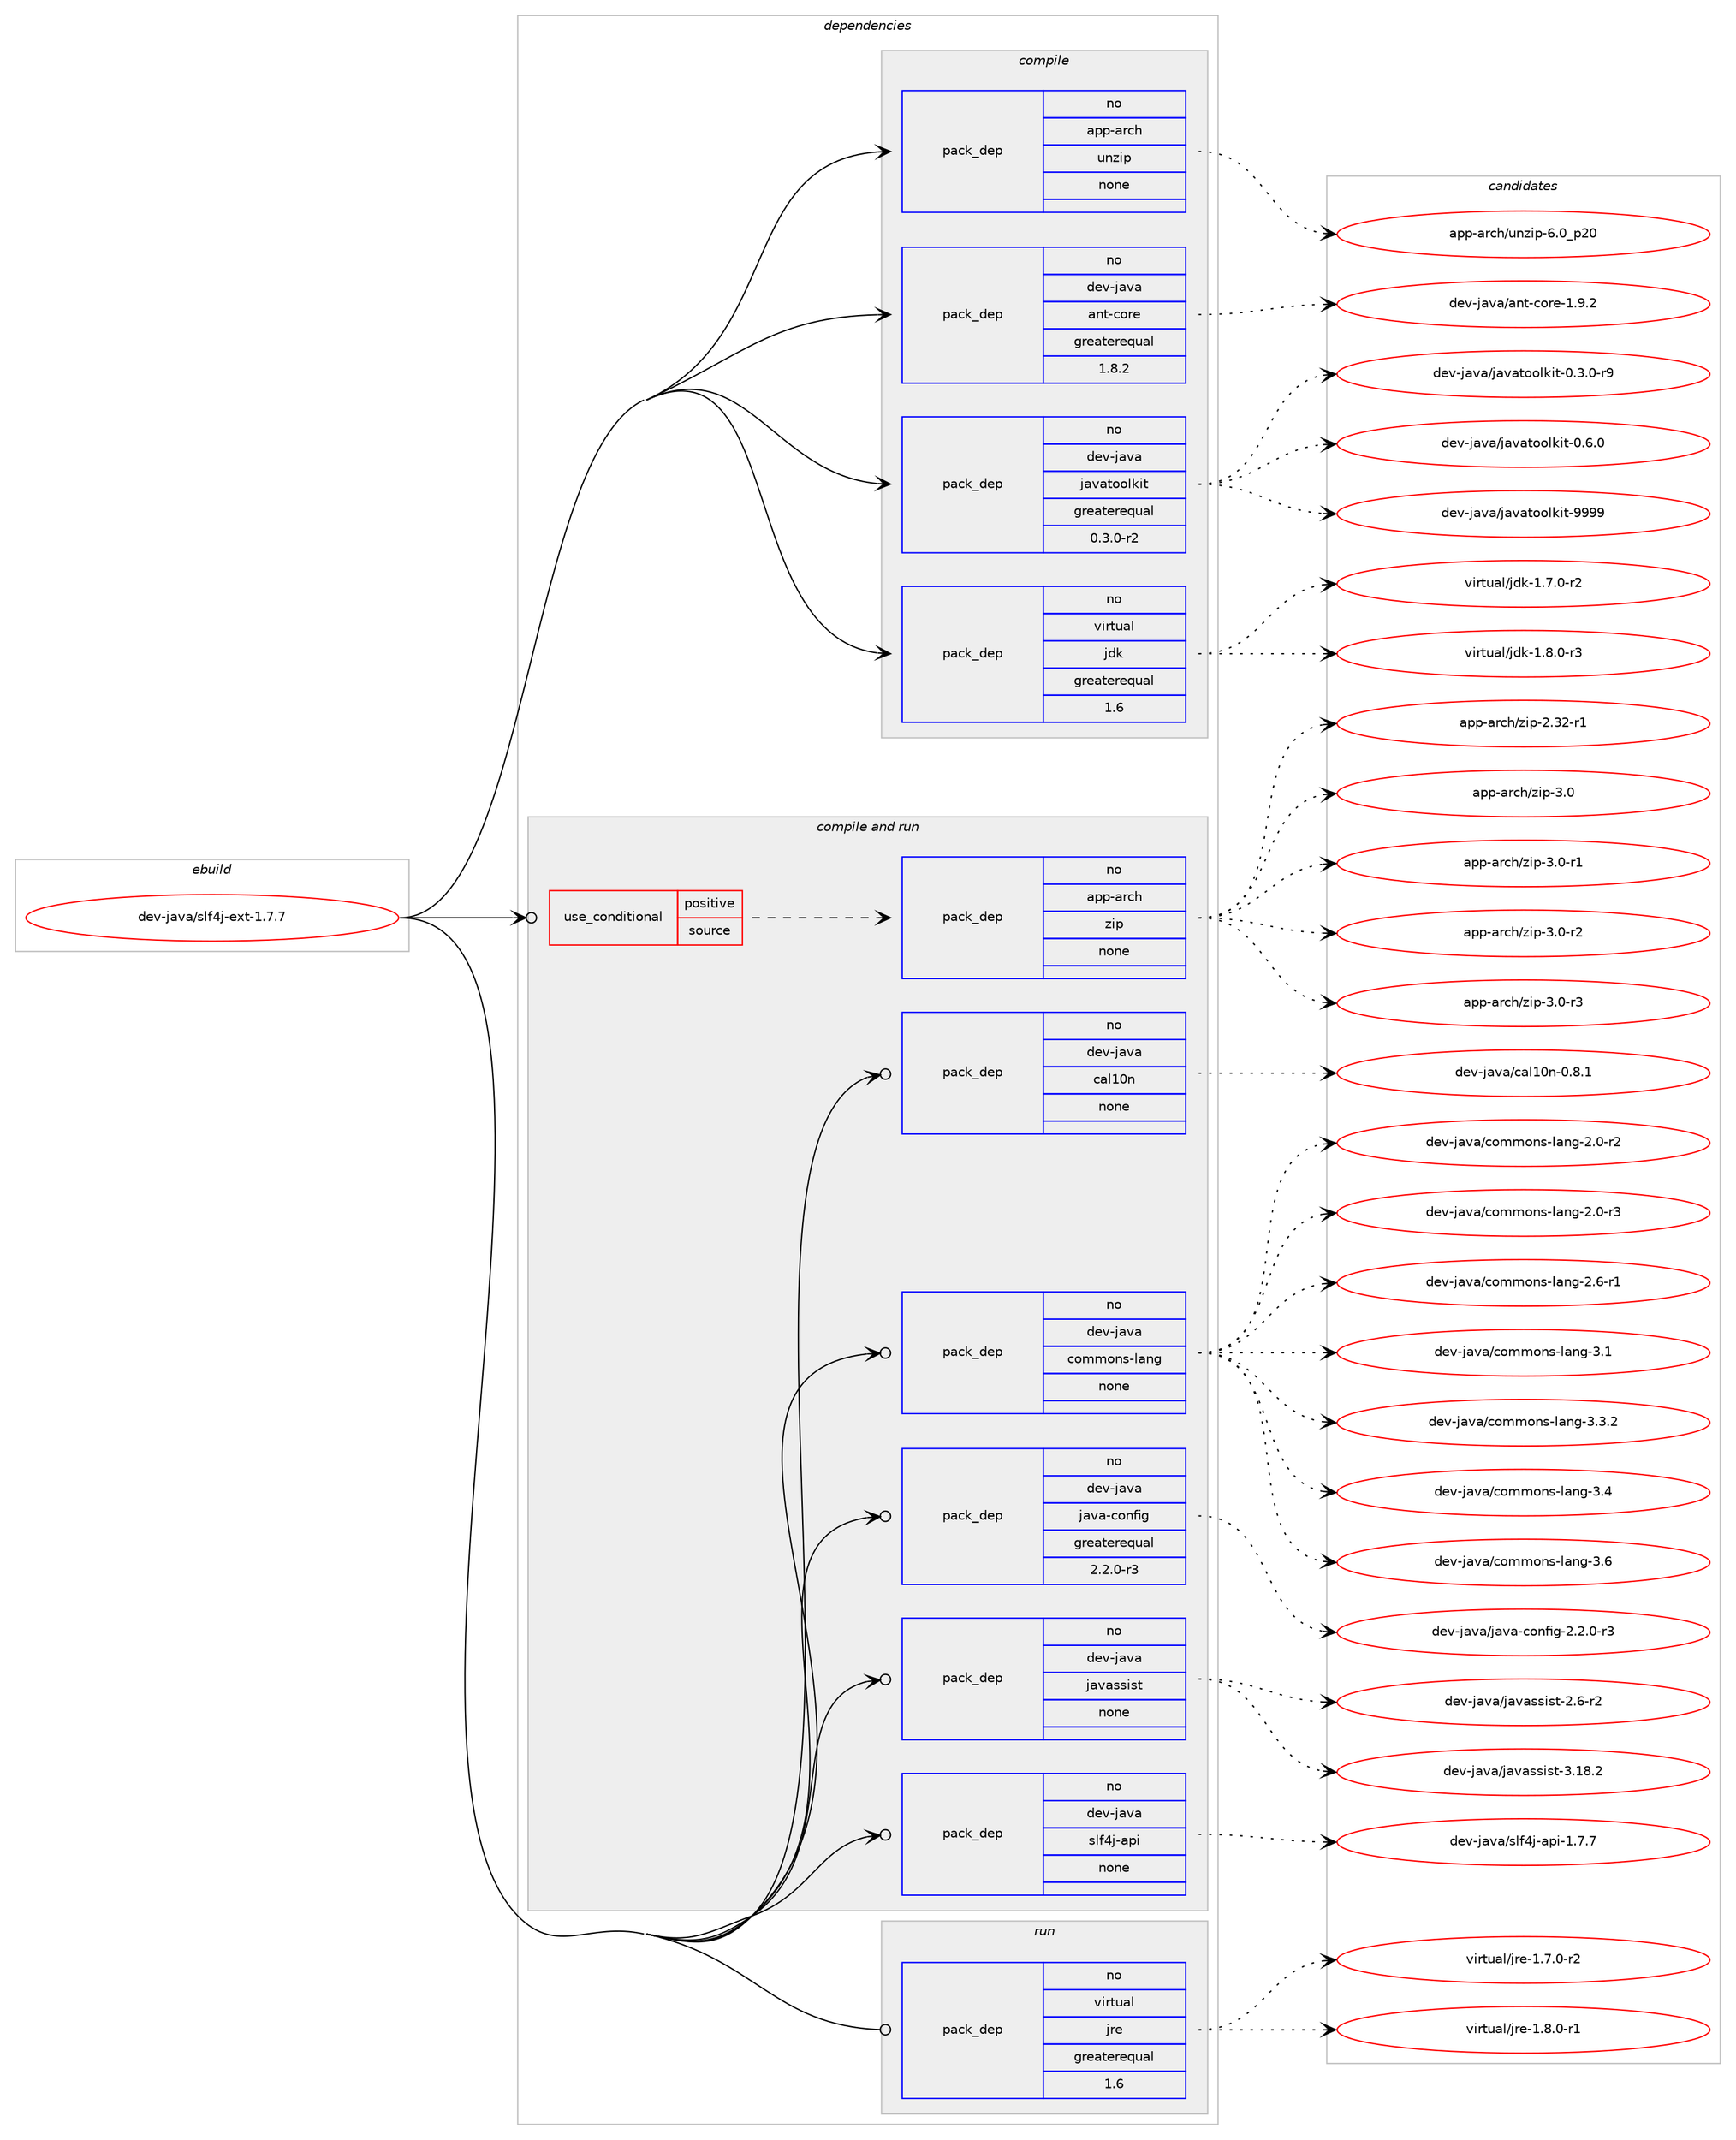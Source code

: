 digraph prolog {

# *************
# Graph options
# *************

newrank=true;
concentrate=true;
compound=true;
graph [rankdir=LR,fontname=Helvetica,fontsize=10,ranksep=1.5];#, ranksep=2.5, nodesep=0.2];
edge  [arrowhead=vee];
node  [fontname=Helvetica,fontsize=10];

# **********
# The ebuild
# **********

subgraph cluster_leftcol {
color=gray;
rank=same;
label=<<i>ebuild</i>>;
id [label="dev-java/slf4j-ext-1.7.7", color=red, width=4, href="../dev-java/slf4j-ext-1.7.7.svg"];
}

# ****************
# The dependencies
# ****************

subgraph cluster_midcol {
color=gray;
label=<<i>dependencies</i>>;
subgraph cluster_compile {
fillcolor="#eeeeee";
style=filled;
label=<<i>compile</i>>;
subgraph pack79188 {
dependency104759 [label=<<TABLE BORDER="0" CELLBORDER="1" CELLSPACING="0" CELLPADDING="4" WIDTH="220"><TR><TD ROWSPAN="6" CELLPADDING="30">pack_dep</TD></TR><TR><TD WIDTH="110">no</TD></TR><TR><TD>app-arch</TD></TR><TR><TD>unzip</TD></TR><TR><TD>none</TD></TR><TR><TD></TD></TR></TABLE>>, shape=none, color=blue];
}
id:e -> dependency104759:w [weight=20,style="solid",arrowhead="vee"];
subgraph pack79189 {
dependency104760 [label=<<TABLE BORDER="0" CELLBORDER="1" CELLSPACING="0" CELLPADDING="4" WIDTH="220"><TR><TD ROWSPAN="6" CELLPADDING="30">pack_dep</TD></TR><TR><TD WIDTH="110">no</TD></TR><TR><TD>dev-java</TD></TR><TR><TD>ant-core</TD></TR><TR><TD>greaterequal</TD></TR><TR><TD>1.8.2</TD></TR></TABLE>>, shape=none, color=blue];
}
id:e -> dependency104760:w [weight=20,style="solid",arrowhead="vee"];
subgraph pack79190 {
dependency104761 [label=<<TABLE BORDER="0" CELLBORDER="1" CELLSPACING="0" CELLPADDING="4" WIDTH="220"><TR><TD ROWSPAN="6" CELLPADDING="30">pack_dep</TD></TR><TR><TD WIDTH="110">no</TD></TR><TR><TD>dev-java</TD></TR><TR><TD>javatoolkit</TD></TR><TR><TD>greaterequal</TD></TR><TR><TD>0.3.0-r2</TD></TR></TABLE>>, shape=none, color=blue];
}
id:e -> dependency104761:w [weight=20,style="solid",arrowhead="vee"];
subgraph pack79191 {
dependency104762 [label=<<TABLE BORDER="0" CELLBORDER="1" CELLSPACING="0" CELLPADDING="4" WIDTH="220"><TR><TD ROWSPAN="6" CELLPADDING="30">pack_dep</TD></TR><TR><TD WIDTH="110">no</TD></TR><TR><TD>virtual</TD></TR><TR><TD>jdk</TD></TR><TR><TD>greaterequal</TD></TR><TR><TD>1.6</TD></TR></TABLE>>, shape=none, color=blue];
}
id:e -> dependency104762:w [weight=20,style="solid",arrowhead="vee"];
}
subgraph cluster_compileandrun {
fillcolor="#eeeeee";
style=filled;
label=<<i>compile and run</i>>;
subgraph cond22537 {
dependency104763 [label=<<TABLE BORDER="0" CELLBORDER="1" CELLSPACING="0" CELLPADDING="4"><TR><TD ROWSPAN="3" CELLPADDING="10">use_conditional</TD></TR><TR><TD>positive</TD></TR><TR><TD>source</TD></TR></TABLE>>, shape=none, color=red];
subgraph pack79192 {
dependency104764 [label=<<TABLE BORDER="0" CELLBORDER="1" CELLSPACING="0" CELLPADDING="4" WIDTH="220"><TR><TD ROWSPAN="6" CELLPADDING="30">pack_dep</TD></TR><TR><TD WIDTH="110">no</TD></TR><TR><TD>app-arch</TD></TR><TR><TD>zip</TD></TR><TR><TD>none</TD></TR><TR><TD></TD></TR></TABLE>>, shape=none, color=blue];
}
dependency104763:e -> dependency104764:w [weight=20,style="dashed",arrowhead="vee"];
}
id:e -> dependency104763:w [weight=20,style="solid",arrowhead="odotvee"];
subgraph pack79193 {
dependency104765 [label=<<TABLE BORDER="0" CELLBORDER="1" CELLSPACING="0" CELLPADDING="4" WIDTH="220"><TR><TD ROWSPAN="6" CELLPADDING="30">pack_dep</TD></TR><TR><TD WIDTH="110">no</TD></TR><TR><TD>dev-java</TD></TR><TR><TD>cal10n</TD></TR><TR><TD>none</TD></TR><TR><TD></TD></TR></TABLE>>, shape=none, color=blue];
}
id:e -> dependency104765:w [weight=20,style="solid",arrowhead="odotvee"];
subgraph pack79194 {
dependency104766 [label=<<TABLE BORDER="0" CELLBORDER="1" CELLSPACING="0" CELLPADDING="4" WIDTH="220"><TR><TD ROWSPAN="6" CELLPADDING="30">pack_dep</TD></TR><TR><TD WIDTH="110">no</TD></TR><TR><TD>dev-java</TD></TR><TR><TD>commons-lang</TD></TR><TR><TD>none</TD></TR><TR><TD></TD></TR></TABLE>>, shape=none, color=blue];
}
id:e -> dependency104766:w [weight=20,style="solid",arrowhead="odotvee"];
subgraph pack79195 {
dependency104767 [label=<<TABLE BORDER="0" CELLBORDER="1" CELLSPACING="0" CELLPADDING="4" WIDTH="220"><TR><TD ROWSPAN="6" CELLPADDING="30">pack_dep</TD></TR><TR><TD WIDTH="110">no</TD></TR><TR><TD>dev-java</TD></TR><TR><TD>java-config</TD></TR><TR><TD>greaterequal</TD></TR><TR><TD>2.2.0-r3</TD></TR></TABLE>>, shape=none, color=blue];
}
id:e -> dependency104767:w [weight=20,style="solid",arrowhead="odotvee"];
subgraph pack79196 {
dependency104768 [label=<<TABLE BORDER="0" CELLBORDER="1" CELLSPACING="0" CELLPADDING="4" WIDTH="220"><TR><TD ROWSPAN="6" CELLPADDING="30">pack_dep</TD></TR><TR><TD WIDTH="110">no</TD></TR><TR><TD>dev-java</TD></TR><TR><TD>javassist</TD></TR><TR><TD>none</TD></TR><TR><TD></TD></TR></TABLE>>, shape=none, color=blue];
}
id:e -> dependency104768:w [weight=20,style="solid",arrowhead="odotvee"];
subgraph pack79197 {
dependency104769 [label=<<TABLE BORDER="0" CELLBORDER="1" CELLSPACING="0" CELLPADDING="4" WIDTH="220"><TR><TD ROWSPAN="6" CELLPADDING="30">pack_dep</TD></TR><TR><TD WIDTH="110">no</TD></TR><TR><TD>dev-java</TD></TR><TR><TD>slf4j-api</TD></TR><TR><TD>none</TD></TR><TR><TD></TD></TR></TABLE>>, shape=none, color=blue];
}
id:e -> dependency104769:w [weight=20,style="solid",arrowhead="odotvee"];
}
subgraph cluster_run {
fillcolor="#eeeeee";
style=filled;
label=<<i>run</i>>;
subgraph pack79198 {
dependency104770 [label=<<TABLE BORDER="0" CELLBORDER="1" CELLSPACING="0" CELLPADDING="4" WIDTH="220"><TR><TD ROWSPAN="6" CELLPADDING="30">pack_dep</TD></TR><TR><TD WIDTH="110">no</TD></TR><TR><TD>virtual</TD></TR><TR><TD>jre</TD></TR><TR><TD>greaterequal</TD></TR><TR><TD>1.6</TD></TR></TABLE>>, shape=none, color=blue];
}
id:e -> dependency104770:w [weight=20,style="solid",arrowhead="odot"];
}
}

# **************
# The candidates
# **************

subgraph cluster_choices {
rank=same;
color=gray;
label=<<i>candidates</i>>;

subgraph choice79188 {
color=black;
nodesep=1;
choice971121124597114991044711711012210511245544648951125048 [label="app-arch/unzip-6.0_p20", color=red, width=4,href="../app-arch/unzip-6.0_p20.svg"];
dependency104759:e -> choice971121124597114991044711711012210511245544648951125048:w [style=dotted,weight="100"];
}
subgraph choice79189 {
color=black;
nodesep=1;
choice10010111845106971189747971101164599111114101454946574650 [label="dev-java/ant-core-1.9.2", color=red, width=4,href="../dev-java/ant-core-1.9.2.svg"];
dependency104760:e -> choice10010111845106971189747971101164599111114101454946574650:w [style=dotted,weight="100"];
}
subgraph choice79190 {
color=black;
nodesep=1;
choice1001011184510697118974710697118971161111111081071051164548465146484511457 [label="dev-java/javatoolkit-0.3.0-r9", color=red, width=4,href="../dev-java/javatoolkit-0.3.0-r9.svg"];
choice100101118451069711897471069711897116111111108107105116454846544648 [label="dev-java/javatoolkit-0.6.0", color=red, width=4,href="../dev-java/javatoolkit-0.6.0.svg"];
choice1001011184510697118974710697118971161111111081071051164557575757 [label="dev-java/javatoolkit-9999", color=red, width=4,href="../dev-java/javatoolkit-9999.svg"];
dependency104761:e -> choice1001011184510697118974710697118971161111111081071051164548465146484511457:w [style=dotted,weight="100"];
dependency104761:e -> choice100101118451069711897471069711897116111111108107105116454846544648:w [style=dotted,weight="100"];
dependency104761:e -> choice1001011184510697118974710697118971161111111081071051164557575757:w [style=dotted,weight="100"];
}
subgraph choice79191 {
color=black;
nodesep=1;
choice11810511411611797108471061001074549465546484511450 [label="virtual/jdk-1.7.0-r2", color=red, width=4,href="../virtual/jdk-1.7.0-r2.svg"];
choice11810511411611797108471061001074549465646484511451 [label="virtual/jdk-1.8.0-r3", color=red, width=4,href="../virtual/jdk-1.8.0-r3.svg"];
dependency104762:e -> choice11810511411611797108471061001074549465546484511450:w [style=dotted,weight="100"];
dependency104762:e -> choice11810511411611797108471061001074549465646484511451:w [style=dotted,weight="100"];
}
subgraph choice79192 {
color=black;
nodesep=1;
choice971121124597114991044712210511245504651504511449 [label="app-arch/zip-2.32-r1", color=red, width=4,href="../app-arch/zip-2.32-r1.svg"];
choice971121124597114991044712210511245514648 [label="app-arch/zip-3.0", color=red, width=4,href="../app-arch/zip-3.0.svg"];
choice9711211245971149910447122105112455146484511449 [label="app-arch/zip-3.0-r1", color=red, width=4,href="../app-arch/zip-3.0-r1.svg"];
choice9711211245971149910447122105112455146484511450 [label="app-arch/zip-3.0-r2", color=red, width=4,href="../app-arch/zip-3.0-r2.svg"];
choice9711211245971149910447122105112455146484511451 [label="app-arch/zip-3.0-r3", color=red, width=4,href="../app-arch/zip-3.0-r3.svg"];
dependency104764:e -> choice971121124597114991044712210511245504651504511449:w [style=dotted,weight="100"];
dependency104764:e -> choice971121124597114991044712210511245514648:w [style=dotted,weight="100"];
dependency104764:e -> choice9711211245971149910447122105112455146484511449:w [style=dotted,weight="100"];
dependency104764:e -> choice9711211245971149910447122105112455146484511450:w [style=dotted,weight="100"];
dependency104764:e -> choice9711211245971149910447122105112455146484511451:w [style=dotted,weight="100"];
}
subgraph choice79193 {
color=black;
nodesep=1;
choice1001011184510697118974799971084948110454846564649 [label="dev-java/cal10n-0.8.1", color=red, width=4,href="../dev-java/cal10n-0.8.1.svg"];
dependency104765:e -> choice1001011184510697118974799971084948110454846564649:w [style=dotted,weight="100"];
}
subgraph choice79194 {
color=black;
nodesep=1;
choice10010111845106971189747991111091091111101154510897110103455046484511450 [label="dev-java/commons-lang-2.0-r2", color=red, width=4,href="../dev-java/commons-lang-2.0-r2.svg"];
choice10010111845106971189747991111091091111101154510897110103455046484511451 [label="dev-java/commons-lang-2.0-r3", color=red, width=4,href="../dev-java/commons-lang-2.0-r3.svg"];
choice10010111845106971189747991111091091111101154510897110103455046544511449 [label="dev-java/commons-lang-2.6-r1", color=red, width=4,href="../dev-java/commons-lang-2.6-r1.svg"];
choice1001011184510697118974799111109109111110115451089711010345514649 [label="dev-java/commons-lang-3.1", color=red, width=4,href="../dev-java/commons-lang-3.1.svg"];
choice10010111845106971189747991111091091111101154510897110103455146514650 [label="dev-java/commons-lang-3.3.2", color=red, width=4,href="../dev-java/commons-lang-3.3.2.svg"];
choice1001011184510697118974799111109109111110115451089711010345514652 [label="dev-java/commons-lang-3.4", color=red, width=4,href="../dev-java/commons-lang-3.4.svg"];
choice1001011184510697118974799111109109111110115451089711010345514654 [label="dev-java/commons-lang-3.6", color=red, width=4,href="../dev-java/commons-lang-3.6.svg"];
dependency104766:e -> choice10010111845106971189747991111091091111101154510897110103455046484511450:w [style=dotted,weight="100"];
dependency104766:e -> choice10010111845106971189747991111091091111101154510897110103455046484511451:w [style=dotted,weight="100"];
dependency104766:e -> choice10010111845106971189747991111091091111101154510897110103455046544511449:w [style=dotted,weight="100"];
dependency104766:e -> choice1001011184510697118974799111109109111110115451089711010345514649:w [style=dotted,weight="100"];
dependency104766:e -> choice10010111845106971189747991111091091111101154510897110103455146514650:w [style=dotted,weight="100"];
dependency104766:e -> choice1001011184510697118974799111109109111110115451089711010345514652:w [style=dotted,weight="100"];
dependency104766:e -> choice1001011184510697118974799111109109111110115451089711010345514654:w [style=dotted,weight="100"];
}
subgraph choice79195 {
color=black;
nodesep=1;
choice10010111845106971189747106971189745991111101021051034550465046484511451 [label="dev-java/java-config-2.2.0-r3", color=red, width=4,href="../dev-java/java-config-2.2.0-r3.svg"];
dependency104767:e -> choice10010111845106971189747106971189745991111101021051034550465046484511451:w [style=dotted,weight="100"];
}
subgraph choice79196 {
color=black;
nodesep=1;
choice100101118451069711897471069711897115115105115116455046544511450 [label="dev-java/javassist-2.6-r2", color=red, width=4,href="../dev-java/javassist-2.6-r2.svg"];
choice10010111845106971189747106971189711511510511511645514649564650 [label="dev-java/javassist-3.18.2", color=red, width=4,href="../dev-java/javassist-3.18.2.svg"];
dependency104768:e -> choice100101118451069711897471069711897115115105115116455046544511450:w [style=dotted,weight="100"];
dependency104768:e -> choice10010111845106971189747106971189711511510511511645514649564650:w [style=dotted,weight="100"];
}
subgraph choice79197 {
color=black;
nodesep=1;
choice10010111845106971189747115108102521064597112105454946554655 [label="dev-java/slf4j-api-1.7.7", color=red, width=4,href="../dev-java/slf4j-api-1.7.7.svg"];
dependency104769:e -> choice10010111845106971189747115108102521064597112105454946554655:w [style=dotted,weight="100"];
}
subgraph choice79198 {
color=black;
nodesep=1;
choice11810511411611797108471061141014549465546484511450 [label="virtual/jre-1.7.0-r2", color=red, width=4,href="../virtual/jre-1.7.0-r2.svg"];
choice11810511411611797108471061141014549465646484511449 [label="virtual/jre-1.8.0-r1", color=red, width=4,href="../virtual/jre-1.8.0-r1.svg"];
dependency104770:e -> choice11810511411611797108471061141014549465546484511450:w [style=dotted,weight="100"];
dependency104770:e -> choice11810511411611797108471061141014549465646484511449:w [style=dotted,weight="100"];
}
}

}
